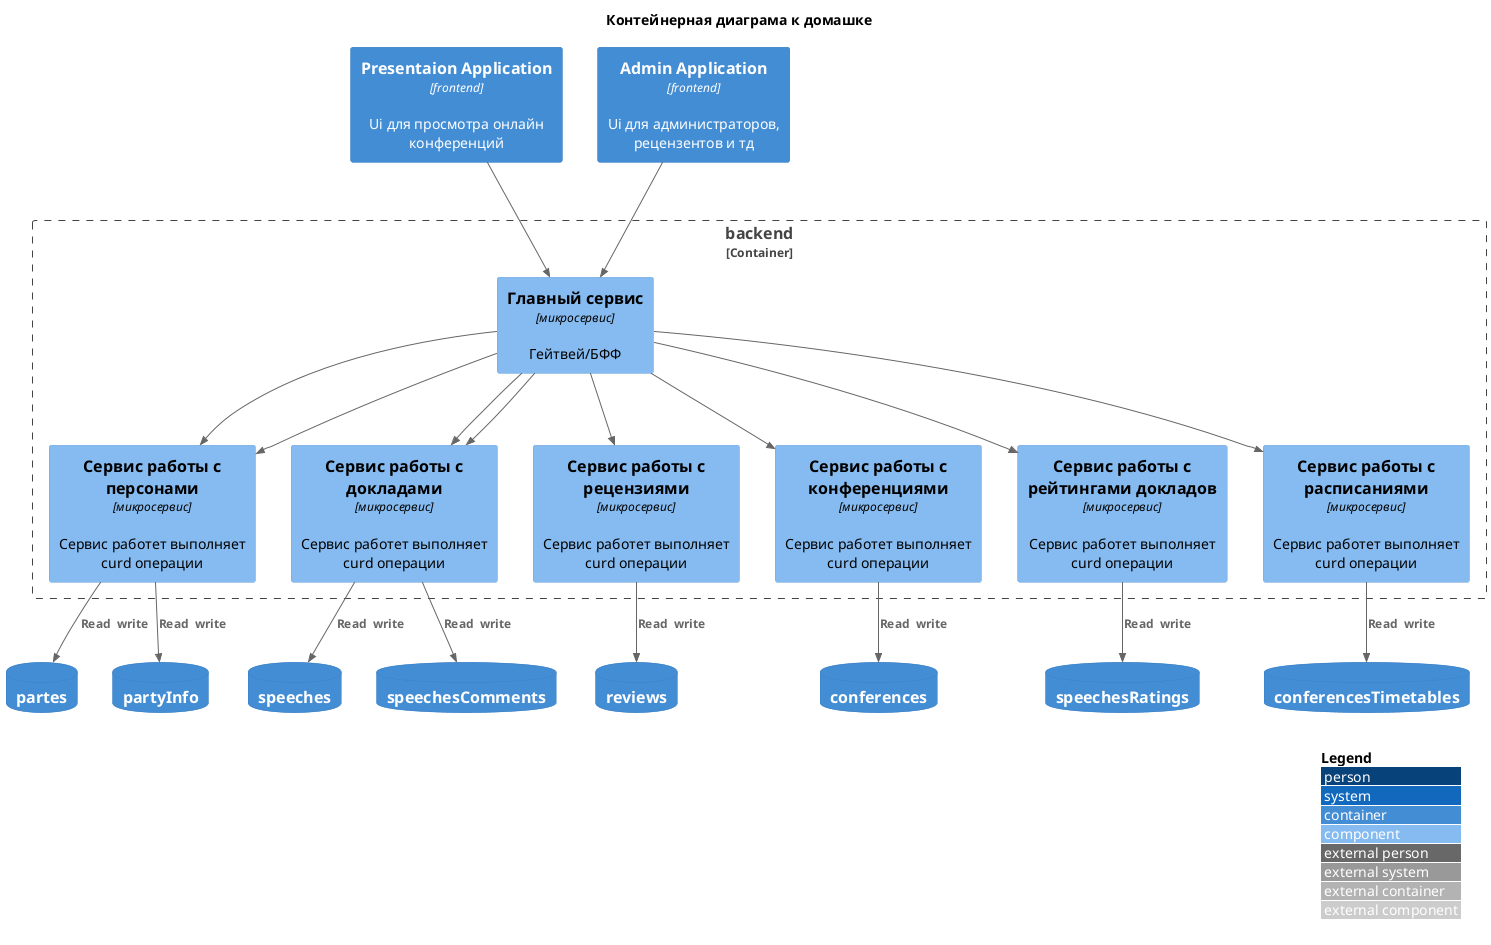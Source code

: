 @startuml

'!includeurl https://raw.githubusercontent.com/RicardoNiepel/C4-PlantUML/master/C4_Component.puml
!include <c4/C4_Component.puml>  


LAYOUT_WITH_LEGEND()


title Контейнерная диаграма к домашке

Container(preza, "Presentaion Application", "frontend", "Ui для просмотра онлайн конференций")
Container(adminka, "Admin Application", "frontend", "Ui для администраторов, рецензентов и тд")
ContainerDb(dbpartes, "partes" )
ContainerDb(dbpartyInfo, "partyInfo" )
ContainerDb(dbspeeches, "speeches" )
ContainerDb(dbspeechesComments, "speechesComments" )
ContainerDb(dbspeechesRatings, "speechesRatings" )
ContainerDb(dbreviews, "reviews" )
ContainerDb(dbconferencesTimetables, "conferencesTimetables" )
ContainerDb(dbconferences, "conferences" )

'!System_Ext(")

Container_Boundary(api, "backend") {
    Component(mainBFFService, "Главный сервис", "микросервис", "Гейтвей/БФФ")
    Component(partesService, "Сервис работы с персонами", "микросервис", "Сервис работет выполняет curd операции")
    Component(speechesService, "Сервис работы с докладами", "микросервис", "Сервис работет выполняет curd операции")
    Component(reviewsService, "Сервис работы с рецензиями", "микросервис", "Сервис работет выполняет curd операции")
    Component(conferencesService, "Сервис работы с конференциями", "микросервис", "Сервис работет выполняет curd операции")
    Component(ratingService, "Сервис работы с рейтингами докладов", "микросервис", "Сервис работет выполняет curd операции" )
    Component(timetablesService, "Сервис работы с расписаниями", "микросервис", "Сервис работет выполняет curd операции" )

    Rel(preza, mainBFFService, "","" )
    Rel(adminka, mainBFFService, "","" )

    Rel(mainBFFService, partesService, "","" )
    Rel(mainBFFService, speechesService, "","" )

    Rel(mainBFFService, partesService, "","" )
    Rel(mainBFFService, speechesService, "","" )
    Rel(mainBFFService, reviewsService, "","" )
    Rel(mainBFFService, conferencesService, "","" )
    Rel(mainBFFService, ratingService, "","" )
    Rel(mainBFFService, timetablesService, "","" )

    Rel(partesService, dbpartes, "Read  write ", "")
    Rel(partesService, dbpartyInfo, "Read  write ", "")
    Rel(speechesService, dbspeeches, "Read  write ", "")
    Rel(speechesService, dbspeechesComments, "Read  write ", "")
    Rel(reviewsService, dbreviews, "Read  write ", "")
    Rel(ratingService, dbspeechesRatings, "Read  write ", "")
    Rel(conferencesService, dbconferences, "Read  write ", "")
    Rel(timetablesService, dbconferencesTimetables, "Read  write ", "")

@enduml